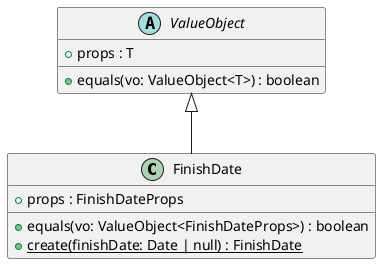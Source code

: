 @startuml
hide empty methods
hide empty fields
class "FinishDate" {
    +props : FinishDateProps
    +equals(vo: ValueObject<FinishDateProps>) : boolean
    {static} +create(finishDate: Date | null) : FinishDate
}
abstract class "ValueObject" {
    +props : T
    +equals(vo: ValueObject<T>) : boolean
}
"ValueObject" <|-- "FinishDate"
@enduml